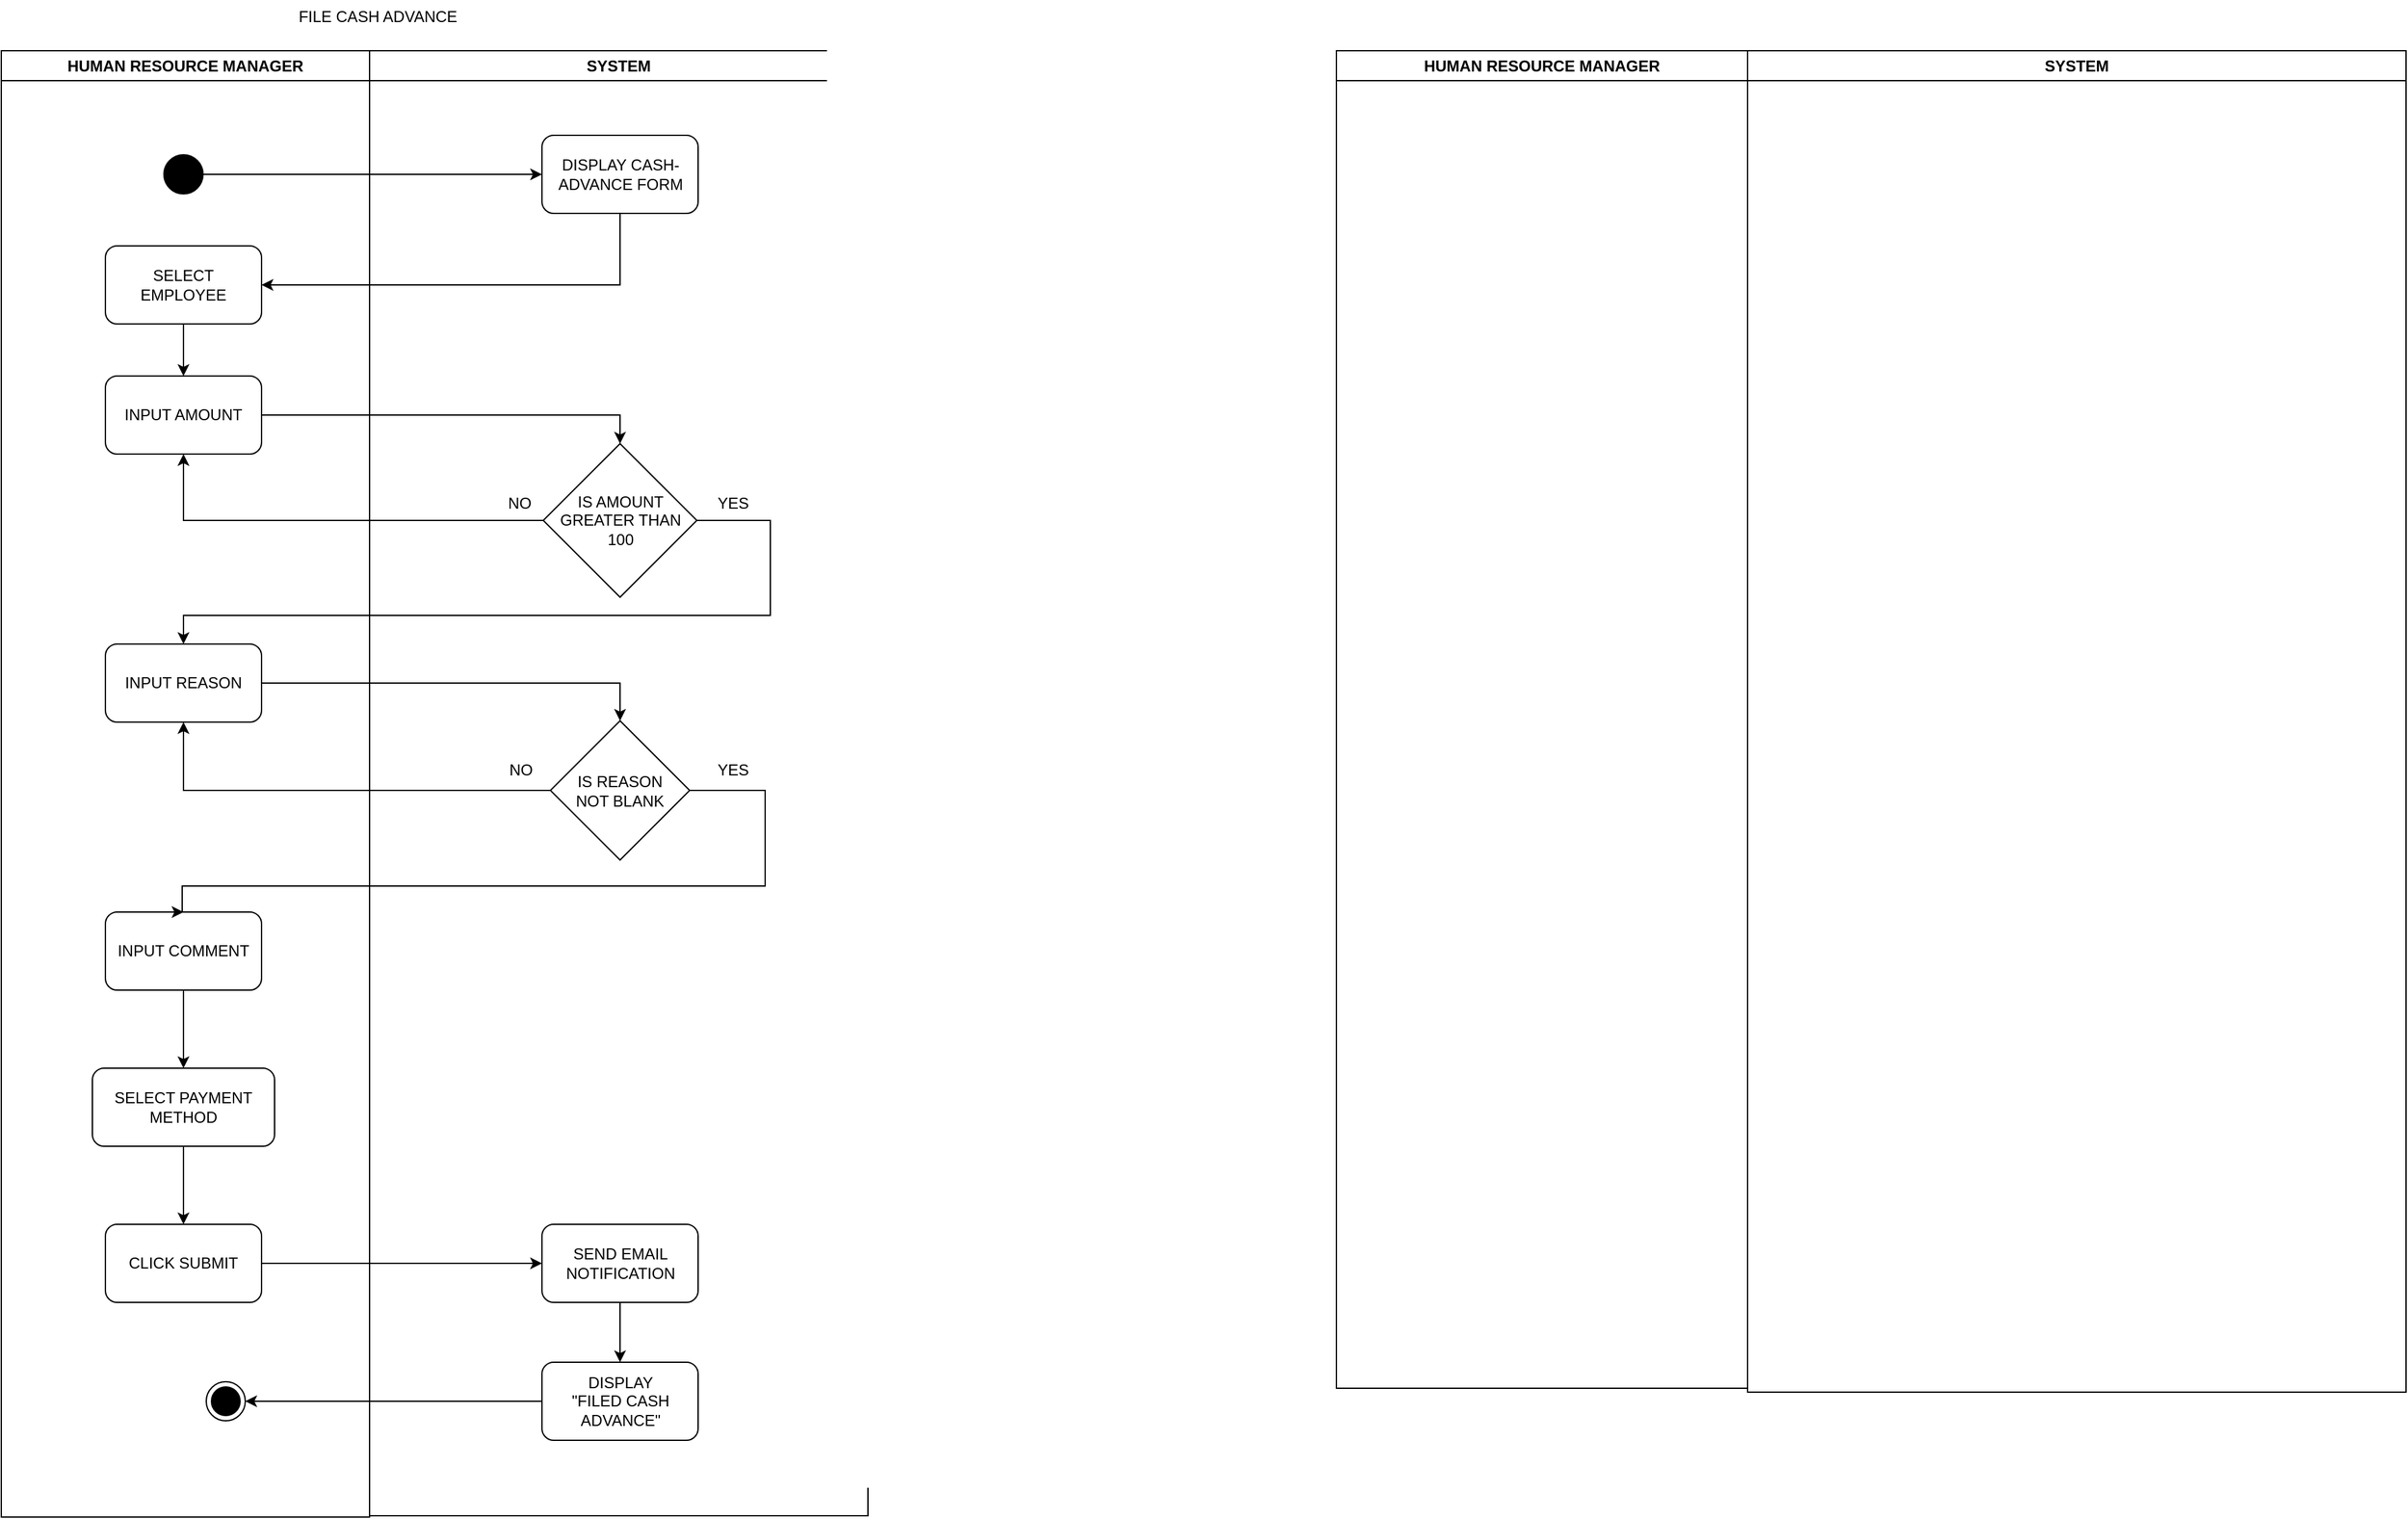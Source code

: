 <mxfile>
    <diagram id="eDfplPw5--N03OgRY2ip" name="Page-1">
        <mxGraphModel dx="2249" dy="1056" grid="0" gridSize="10" guides="1" tooltips="1" connect="1" arrows="1" fold="1" page="0" pageScale="1" pageWidth="850" pageHeight="1100" math="0" shadow="0">
            <root>
                <mxCell id="0"/>
                <mxCell id="1" parent="0"/>
                <mxCell id="2" value="HUMAN RESOURCE MANAGER" style="swimlane;whiteSpace=wrap;html=1;" parent="1" vertex="1">
                    <mxGeometry x="-264" y="90" width="283" height="1127" as="geometry"/>
                </mxCell>
                <mxCell id="4" value="" style="ellipse;fillColor=strokeColor;" parent="2" vertex="1">
                    <mxGeometry x="125" y="80" width="30" height="30" as="geometry"/>
                </mxCell>
                <mxCell id="10" style="edgeStyle=orthogonalEdgeStyle;rounded=0;html=1;exitX=0.5;exitY=1;exitDx=0;exitDy=0;entryX=0.5;entryY=0;entryDx=0;entryDy=0;" parent="2" source="7" target="9" edge="1">
                    <mxGeometry relative="1" as="geometry"/>
                </mxCell>
                <mxCell id="7" value="SELECT&lt;br&gt;EMPLOYEE" style="rounded=1;whiteSpace=wrap;html=1;" parent="2" vertex="1">
                    <mxGeometry x="80" y="150" width="120" height="60" as="geometry"/>
                </mxCell>
                <mxCell id="9" value="INPUT AMOUNT" style="rounded=1;whiteSpace=wrap;html=1;" parent="2" vertex="1">
                    <mxGeometry x="80" y="250" width="120" height="60" as="geometry"/>
                </mxCell>
                <mxCell id="15" value="INPUT REASON" style="rounded=1;whiteSpace=wrap;html=1;" parent="2" vertex="1">
                    <mxGeometry x="80" y="456" width="120" height="60" as="geometry"/>
                </mxCell>
                <mxCell id="43" style="edgeStyle=orthogonalEdgeStyle;html=1;exitX=0.5;exitY=1;exitDx=0;exitDy=0;entryX=0.5;entryY=0;entryDx=0;entryDy=0;rounded=0;" edge="1" parent="2" source="21" target="42">
                    <mxGeometry relative="1" as="geometry"/>
                </mxCell>
                <mxCell id="21" value="INPUT COMMENT" style="rounded=1;whiteSpace=wrap;html=1;" parent="2" vertex="1">
                    <mxGeometry x="80" y="662" width="120" height="60" as="geometry"/>
                </mxCell>
                <mxCell id="42" value="SELECT PAYMENT METHOD" style="rounded=1;whiteSpace=wrap;html=1;" vertex="1" parent="2">
                    <mxGeometry x="70" y="782" width="140" height="60" as="geometry"/>
                </mxCell>
                <mxCell id="3" value="SYSTEM" style="swimlane;whiteSpace=wrap;html=1;" parent="1" vertex="1">
                    <mxGeometry x="19" y="90" width="383" height="1126" as="geometry"/>
                </mxCell>
                <mxCell id="5" value="DISPLAY CASH-ADVANCE FORM" style="rounded=1;whiteSpace=wrap;html=1;" parent="3" vertex="1">
                    <mxGeometry x="132.5" y="65" width="120" height="60" as="geometry"/>
                </mxCell>
                <mxCell id="11" value="IS AMOUNT GREATER THAN 100" style="rhombus;whiteSpace=wrap;html=1;" parent="3" vertex="1">
                    <mxGeometry x="133.5" y="302" width="118" height="118" as="geometry"/>
                </mxCell>
                <mxCell id="17" value="YES" style="text;html=1;align=center;verticalAlign=middle;resizable=0;points=[];autosize=1;strokeColor=none;fillColor=none;" parent="3" vertex="1">
                    <mxGeometry x="258" y="335" width="42" height="26" as="geometry"/>
                </mxCell>
                <mxCell id="18" value="IS REASON&lt;br&gt;NOT BLANK" style="rhombus;whiteSpace=wrap;html=1;" parent="3" vertex="1">
                    <mxGeometry x="139" y="515" width="107" height="107" as="geometry"/>
                </mxCell>
                <mxCell id="14" value="NO" style="text;html=1;align=center;verticalAlign=middle;resizable=0;points=[];autosize=1;strokeColor=none;fillColor=none;" parent="3" vertex="1">
                    <mxGeometry x="96.5" y="335" width="36" height="26" as="geometry"/>
                </mxCell>
                <mxCell id="25" value="YES" style="text;html=1;align=center;verticalAlign=middle;resizable=0;points=[];autosize=1;strokeColor=none;fillColor=none;" parent="3" vertex="1">
                    <mxGeometry x="258" y="540" width="42" height="26" as="geometry"/>
                </mxCell>
                <mxCell id="23" value="NO" style="text;html=1;align=center;verticalAlign=middle;resizable=0;points=[];autosize=1;strokeColor=none;fillColor=none;" parent="3" vertex="1">
                    <mxGeometry x="97.5" y="540" width="36" height="26" as="geometry"/>
                </mxCell>
                <mxCell id="6" style="edgeStyle=orthogonalEdgeStyle;html=1;exitX=1;exitY=0.5;exitDx=0;exitDy=0;entryX=0;entryY=0.5;entryDx=0;entryDy=0;rounded=0;" parent="1" source="4" target="5" edge="1">
                    <mxGeometry relative="1" as="geometry"/>
                </mxCell>
                <mxCell id="8" style="edgeStyle=orthogonalEdgeStyle;rounded=0;html=1;exitX=0.5;exitY=1;exitDx=0;exitDy=0;entryX=1;entryY=0.5;entryDx=0;entryDy=0;" parent="1" source="5" target="7" edge="1">
                    <mxGeometry relative="1" as="geometry"/>
                </mxCell>
                <mxCell id="12" style="edgeStyle=orthogonalEdgeStyle;rounded=0;html=1;exitX=1;exitY=0.5;exitDx=0;exitDy=0;entryX=0.5;entryY=0;entryDx=0;entryDy=0;" parent="1" source="9" target="11" edge="1">
                    <mxGeometry relative="1" as="geometry"/>
                </mxCell>
                <mxCell id="13" style="edgeStyle=orthogonalEdgeStyle;rounded=0;html=1;exitX=0;exitY=0.5;exitDx=0;exitDy=0;entryX=0.5;entryY=1;entryDx=0;entryDy=0;" parent="1" source="11" target="9" edge="1">
                    <mxGeometry relative="1" as="geometry"/>
                </mxCell>
                <mxCell id="16" style="edgeStyle=orthogonalEdgeStyle;rounded=0;html=1;exitX=1;exitY=0.5;exitDx=0;exitDy=0;entryX=0.5;entryY=0;entryDx=0;entryDy=0;" parent="1" source="11" target="15" edge="1">
                    <mxGeometry relative="1" as="geometry">
                        <Array as="points">
                            <mxPoint x="327" y="451"/>
                            <mxPoint x="327" y="524"/>
                            <mxPoint x="-124" y="524"/>
                        </Array>
                    </mxGeometry>
                </mxCell>
                <mxCell id="20" style="edgeStyle=orthogonalEdgeStyle;rounded=0;html=1;exitX=1;exitY=0.5;exitDx=0;exitDy=0;entryX=0.5;entryY=0;entryDx=0;entryDy=0;" parent="1" source="15" target="18" edge="1">
                    <mxGeometry relative="1" as="geometry"/>
                </mxCell>
                <mxCell id="22" style="edgeStyle=orthogonalEdgeStyle;rounded=0;html=1;exitX=0;exitY=0.5;exitDx=0;exitDy=0;entryX=0.5;entryY=1;entryDx=0;entryDy=0;" parent="1" source="18" target="15" edge="1">
                    <mxGeometry relative="1" as="geometry"/>
                </mxCell>
                <mxCell id="24" style="edgeStyle=orthogonalEdgeStyle;rounded=0;html=1;exitX=1;exitY=0.5;exitDx=0;exitDy=0;entryX=0.5;entryY=0;entryDx=0;entryDy=0;" parent="1" source="18" target="21" edge="1">
                    <mxGeometry relative="1" as="geometry">
                        <Array as="points">
                            <mxPoint x="323" y="658"/>
                            <mxPoint x="323" y="732"/>
                            <mxPoint x="-125" y="732"/>
                            <mxPoint x="-125" y="752"/>
                        </Array>
                    </mxGeometry>
                </mxCell>
                <mxCell id="39" value="FILE CASH ADVANCE" style="text;html=1;align=center;verticalAlign=middle;resizable=0;points=[];autosize=1;strokeColor=none;fillColor=none;" parent="1" vertex="1">
                    <mxGeometry x="-45" y="51" width="140" height="26" as="geometry"/>
                </mxCell>
                <mxCell id="40" value="HUMAN RESOURCE MANAGER" style="swimlane;whiteSpace=wrap;html=1;" vertex="1" parent="1">
                    <mxGeometry x="762" y="90" width="316" height="1028" as="geometry"/>
                </mxCell>
                <mxCell id="41" value="SYSTEM" style="swimlane;whiteSpace=wrap;html=1;" vertex="1" parent="1">
                    <mxGeometry x="1078" y="90" width="506" height="1031" as="geometry"/>
                </mxCell>
                <mxCell id="28" value="" style="ellipse;html=1;shape=endState;fillColor=strokeColor;" parent="1" vertex="1">
                    <mxGeometry x="-106.5" y="1113" width="30" height="30" as="geometry"/>
                </mxCell>
                <mxCell id="33" value="CLICK SUBMIT" style="rounded=1;whiteSpace=wrap;html=1;" parent="1" vertex="1">
                    <mxGeometry x="-184" y="992" width="120" height="60" as="geometry"/>
                </mxCell>
                <mxCell id="35" value="SEND EMAIL&lt;br&gt;NOTIFICATION" style="rounded=1;whiteSpace=wrap;html=1;" parent="1" vertex="1">
                    <mxGeometry x="151.5" y="992" width="120" height="60" as="geometry"/>
                </mxCell>
                <mxCell id="29" value="DISPLAY&lt;br&gt;&quot;FILED CASH ADVANCE&quot;" style="rounded=1;whiteSpace=wrap;html=1;" parent="1" vertex="1">
                    <mxGeometry x="151.5" y="1098" width="120" height="60" as="geometry"/>
                </mxCell>
                <mxCell id="36" style="edgeStyle=orthogonalEdgeStyle;rounded=0;html=1;exitX=1;exitY=0.5;exitDx=0;exitDy=0;entryX=0;entryY=0.5;entryDx=0;entryDy=0;" parent="1" source="33" target="35" edge="1">
                    <mxGeometry relative="1" as="geometry"/>
                </mxCell>
                <mxCell id="38" style="edgeStyle=orthogonalEdgeStyle;rounded=0;html=1;exitX=0;exitY=0.5;exitDx=0;exitDy=0;entryX=1;entryY=0.5;entryDx=0;entryDy=0;" parent="1" source="29" target="28" edge="1">
                    <mxGeometry relative="1" as="geometry"/>
                </mxCell>
                <mxCell id="37" style="edgeStyle=orthogonalEdgeStyle;rounded=0;html=1;exitX=0.5;exitY=1;exitDx=0;exitDy=0;entryX=0.5;entryY=0;entryDx=0;entryDy=0;" parent="1" source="35" target="29" edge="1">
                    <mxGeometry relative="1" as="geometry"/>
                </mxCell>
                <mxCell id="44" style="edgeStyle=orthogonalEdgeStyle;html=1;exitX=0.5;exitY=1;exitDx=0;exitDy=0;entryX=0.5;entryY=0;entryDx=0;entryDy=0;rounded=0;" edge="1" parent="1" source="42" target="33">
                    <mxGeometry relative="1" as="geometry"/>
                </mxCell>
            </root>
        </mxGraphModel>
    </diagram>
</mxfile>